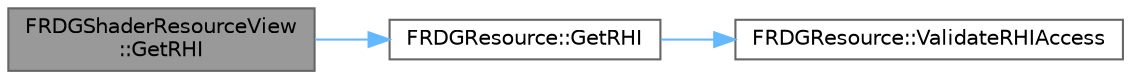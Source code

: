 digraph "FRDGShaderResourceView::GetRHI"
{
 // INTERACTIVE_SVG=YES
 // LATEX_PDF_SIZE
  bgcolor="transparent";
  edge [fontname=Helvetica,fontsize=10,labelfontname=Helvetica,labelfontsize=10];
  node [fontname=Helvetica,fontsize=10,shape=box,height=0.2,width=0.4];
  rankdir="LR";
  Node1 [id="Node000001",label="FRDGShaderResourceView\l::GetRHI",height=0.2,width=0.4,color="gray40", fillcolor="grey60", style="filled", fontcolor="black",tooltip="Returns the allocated RHI SRV."];
  Node1 -> Node2 [id="edge1_Node000001_Node000002",color="steelblue1",style="solid",tooltip=" "];
  Node2 [id="Node000002",label="FRDGResource::GetRHI",height=0.2,width=0.4,color="grey40", fillcolor="white", style="filled",URL="$d4/d89/classFRDGResource.html#a96562c9d58fa49ccd5efa43e8d787ffa",tooltip=" "];
  Node2 -> Node3 [id="edge2_Node000002_Node000003",color="steelblue1",style="solid",tooltip=" "];
  Node3 [id="Node000003",label="FRDGResource::ValidateRHIAccess",height=0.2,width=0.4,color="grey40", fillcolor="white", style="filled",URL="$d4/d89/classFRDGResource.html#a4c5c025bc9233fb63354542bdb7dd854",tooltip=" "];
}
